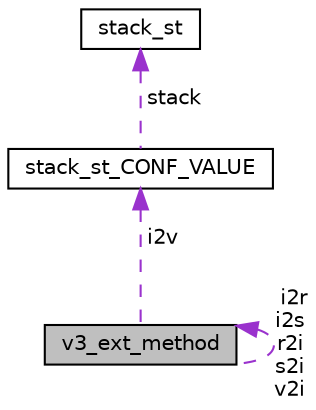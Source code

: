 digraph "v3_ext_method"
{
 // LATEX_PDF_SIZE
  edge [fontname="Helvetica",fontsize="10",labelfontname="Helvetica",labelfontsize="10"];
  node [fontname="Helvetica",fontsize="10",shape=record];
  Node1 [label="v3_ext_method",height=0.2,width=0.4,color="black", fillcolor="grey75", style="filled", fontcolor="black",tooltip=" "];
  Node1 -> Node1 [dir="back",color="darkorchid3",fontsize="10",style="dashed",label=" i2r\ni2s\nr2i\ns2i\nv2i" ,fontname="Helvetica"];
  Node2 -> Node1 [dir="back",color="darkorchid3",fontsize="10",style="dashed",label=" i2v" ,fontname="Helvetica"];
  Node2 [label="stack_st_CONF_VALUE",height=0.2,width=0.4,color="black", fillcolor="white", style="filled",URL="$conf_8h.html#structstack__st___c_o_n_f___v_a_l_u_e",tooltip=" "];
  Node3 -> Node2 [dir="back",color="darkorchid3",fontsize="10",style="dashed",label=" stack" ,fontname="Helvetica"];
  Node3 [label="stack_st",height=0.2,width=0.4,color="black", fillcolor="white", style="filled",URL="$structstack__st.html",tooltip=" "];
}
